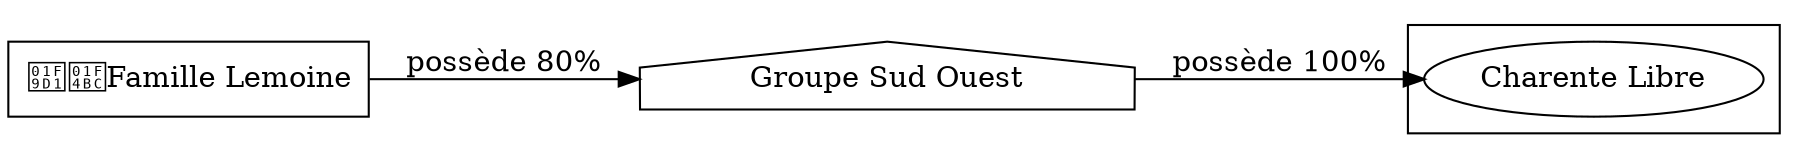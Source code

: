 digraph {
  rankdir=LR;
  subgraph roots {
    
      "famille-lemoine-252"[label="🧑‍💼Famille Lemoine" shape=box]
    
  }

  
    "groupe-sud-ouest-253"[label="Groupe Sud Ouest" shape=house]
  

  subgraph clusterLeaves {
    
      "charente-libre-255"[label="Charente Libre"]
    
  }

  
    "groupe-sud-ouest-253" -> "charente-libre-255" [
      label="possède 100%"
    ]
  
    "famille-lemoine-252" -> "groupe-sud-ouest-253" [
      label="possède 80%"
    ]
  
}

